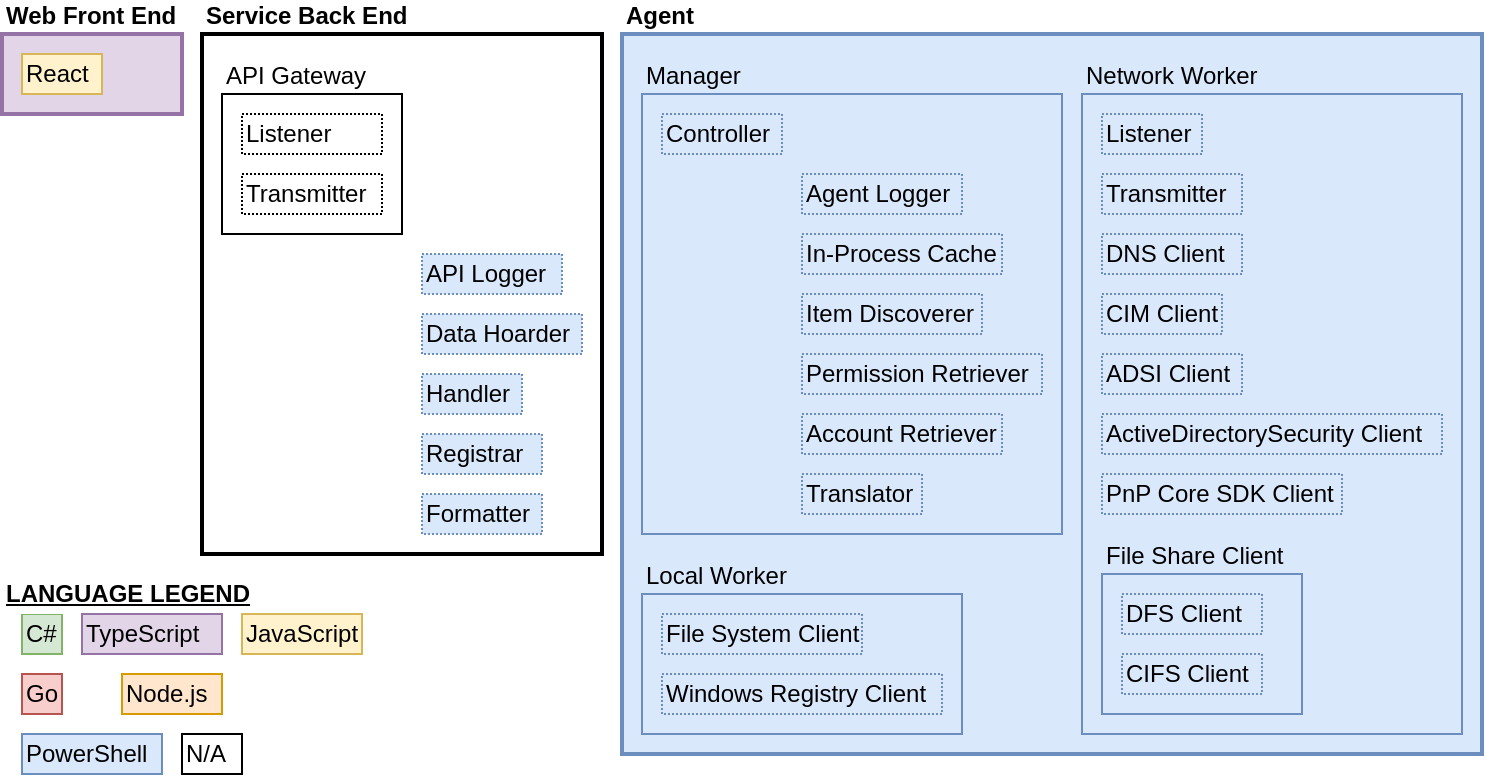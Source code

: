 <mxfile version="26.0.11">
  <diagram name="Page-1" id="bfe91b75-5d2c-26a0-9c1d-138518896778">
    <mxGraphModel dx="1426" dy="755" grid="1" gridSize="10" guides="1" tooltips="1" connect="1" arrows="1" fold="1" page="1" pageScale="1" pageWidth="1100" pageHeight="850" background="none" math="0" shadow="0">
      <root>
        <mxCell id="0" />
        <mxCell id="1" parent="0" />
        <mxCell id="TeKHzLBr8SLi8PSO3Rqj-60" value="Agent" style="rounded=0;whiteSpace=wrap;html=1;align=left;labelPosition=center;verticalLabelPosition=top;verticalAlign=bottom;strokeWidth=2;fontStyle=1;fillColor=#dae8fc;strokeColor=#6c8ebf;" parent="1" vertex="1">
          <mxGeometry x="320" y="30" width="430" height="360" as="geometry" />
        </mxCell>
        <mxCell id="AjgEdxr6FU-6ofKO_puN-23" value="Service Back End" style="rounded=0;whiteSpace=wrap;html=1;align=left;labelPosition=center;verticalLabelPosition=top;verticalAlign=bottom;strokeWidth=2;fontStyle=1;" parent="1" vertex="1">
          <mxGeometry x="110" y="30" width="200" height="260" as="geometry" />
        </mxCell>
        <mxCell id="AjgEdxr6FU-6ofKO_puN-31" value="Formatter" style="rounded=0;whiteSpace=wrap;html=1;align=left;dashed=1;dashPattern=1 1;fillColor=#dae8fc;strokeColor=#6c8ebf;" parent="1" vertex="1">
          <mxGeometry x="220" y="260" width="60" height="20" as="geometry" />
        </mxCell>
        <mxCell id="TeKHzLBr8SLi8PSO3Rqj-1" value="API Logger" style="rounded=0;whiteSpace=wrap;html=1;align=left;dashed=1;dashPattern=1 1;fillColor=#dae8fc;strokeColor=#6c8ebf;" parent="1" vertex="1">
          <mxGeometry x="220" y="140" width="70" height="20" as="geometry" />
        </mxCell>
        <mxCell id="TeKHzLBr8SLi8PSO3Rqj-2" value="Data Hoarder" style="rounded=0;whiteSpace=wrap;html=1;align=left;dashed=1;dashPattern=1 1;fillColor=#dae8fc;strokeColor=#6c8ebf;" parent="1" vertex="1">
          <mxGeometry x="220" y="170" width="80" height="20" as="geometry" />
        </mxCell>
        <mxCell id="TeKHzLBr8SLi8PSO3Rqj-3" value="Handler" style="rounded=0;whiteSpace=wrap;html=1;align=left;dashed=1;dashPattern=1 1;fillColor=#dae8fc;strokeColor=#6c8ebf;" parent="1" vertex="1">
          <mxGeometry x="220" y="200" width="50" height="20" as="geometry" />
        </mxCell>
        <mxCell id="TeKHzLBr8SLi8PSO3Rqj-31" value="Manager" style="rounded=0;whiteSpace=wrap;html=1;align=left;labelPosition=center;verticalLabelPosition=top;verticalAlign=bottom;strokeWidth=1;fillColor=#dae8fc;strokeColor=#6c8ebf;" parent="1" vertex="1">
          <mxGeometry x="330" y="60" width="210" height="220" as="geometry" />
        </mxCell>
        <mxCell id="TeKHzLBr8SLi8PSO3Rqj-32" value="Network Worker" style="rounded=0;whiteSpace=wrap;html=1;align=left;labelPosition=center;verticalLabelPosition=top;verticalAlign=bottom;fillColor=#dae8fc;strokeColor=#6c8ebf;" parent="1" vertex="1">
          <mxGeometry x="550" y="60" width="190" height="320" as="geometry" />
        </mxCell>
        <mxCell id="TeKHzLBr8SLi8PSO3Rqj-34" value="PnP Core SDK&amp;nbsp;&lt;span style=&quot;background-color: transparent; color: light-dark(rgb(0, 0, 0), rgb(255, 255, 255));&quot;&gt;Client&lt;/span&gt;" style="rounded=0;whiteSpace=wrap;html=1;align=left;dashed=1;dashPattern=1 1;fillColor=#dae8fc;strokeColor=#6c8ebf;" parent="1" vertex="1">
          <mxGeometry x="560" y="250" width="120" height="20" as="geometry" />
        </mxCell>
        <mxCell id="TeKHzLBr8SLi8PSO3Rqj-35" value="CIM&amp;nbsp;&lt;span style=&quot;background-color: transparent; color: light-dark(rgb(0, 0, 0), rgb(255, 255, 255));&quot;&gt;Client&lt;/span&gt;" style="rounded=0;whiteSpace=wrap;html=1;align=left;dashed=1;dashPattern=1 1;fillColor=#dae8fc;strokeColor=#6c8ebf;" parent="1" vertex="1">
          <mxGeometry x="560" y="160" width="60" height="20" as="geometry" />
        </mxCell>
        <mxCell id="TeKHzLBr8SLi8PSO3Rqj-36" value="ADSI&amp;nbsp;&lt;span style=&quot;background-color: transparent; color: light-dark(rgb(0, 0, 0), rgb(255, 255, 255));&quot;&gt;Client&lt;/span&gt;" style="rounded=0;whiteSpace=wrap;html=1;align=left;dashed=1;dashPattern=1 1;fillColor=#dae8fc;strokeColor=#6c8ebf;" parent="1" vertex="1">
          <mxGeometry x="560" y="190" width="70" height="20" as="geometry" />
        </mxCell>
        <mxCell id="TeKHzLBr8SLi8PSO3Rqj-37" value="ActiveDirectorySecurity Client" style="rounded=0;whiteSpace=wrap;html=1;align=left;fontStyle=0;dashed=1;dashPattern=1 1;fillColor=#dae8fc;strokeColor=#6c8ebf;" parent="1" vertex="1">
          <mxGeometry x="560" y="220" width="170" height="20" as="geometry" />
        </mxCell>
        <mxCell id="TeKHzLBr8SLi8PSO3Rqj-39" value="Agent Logger" style="rounded=0;whiteSpace=wrap;html=1;align=left;dashed=1;dashPattern=1 1;fillColor=#dae8fc;strokeColor=#6c8ebf;" parent="1" vertex="1">
          <mxGeometry x="410" y="100" width="80" height="20" as="geometry" />
        </mxCell>
        <mxCell id="TeKHzLBr8SLi8PSO3Rqj-41" value="DNS Client" style="rounded=0;whiteSpace=wrap;html=1;align=left;dashed=1;dashPattern=1 1;fillColor=#dae8fc;strokeColor=#6c8ebf;" parent="1" vertex="1">
          <mxGeometry x="560" y="130" width="70" height="20" as="geometry" />
        </mxCell>
        <mxCell id="TeKHzLBr8SLi8PSO3Rqj-42" value="Permission Retriever" style="rounded=0;whiteSpace=wrap;html=1;align=left;dashed=1;dashPattern=1 1;fillColor=#dae8fc;strokeColor=#6c8ebf;" parent="1" vertex="1">
          <mxGeometry x="410" y="190" width="120" height="20" as="geometry" />
        </mxCell>
        <mxCell id="TeKHzLBr8SLi8PSO3Rqj-43" value="Account Retriever" style="rounded=0;whiteSpace=wrap;html=1;align=left;dashed=1;dashPattern=1 1;fillColor=#dae8fc;strokeColor=#6c8ebf;" parent="1" vertex="1">
          <mxGeometry x="410" y="220" width="100" height="20" as="geometry" />
        </mxCell>
        <mxCell id="TeKHzLBr8SLi8PSO3Rqj-44" value="Item Discoverer" style="rounded=0;whiteSpace=wrap;html=1;align=left;dashed=1;dashPattern=1 1;fillColor=#dae8fc;strokeColor=#6c8ebf;" parent="1" vertex="1">
          <mxGeometry x="410" y="160" width="90" height="20" as="geometry" />
        </mxCell>
        <mxCell id="TeKHzLBr8SLi8PSO3Rqj-45" value="Local Worker" style="rounded=0;whiteSpace=wrap;html=1;align=left;labelPosition=center;verticalLabelPosition=top;verticalAlign=bottom;fillColor=#dae8fc;strokeColor=#6c8ebf;" parent="1" vertex="1">
          <mxGeometry x="330" y="310" width="160" height="70" as="geometry" />
        </mxCell>
        <mxCell id="TeKHzLBr8SLi8PSO3Rqj-46" value="File System Client" style="rounded=0;whiteSpace=wrap;html=1;align=left;dashed=1;dashPattern=1 1;fillColor=#dae8fc;strokeColor=#6c8ebf;" parent="1" vertex="1">
          <mxGeometry x="340" y="320" width="100" height="20" as="geometry" />
        </mxCell>
        <mxCell id="TeKHzLBr8SLi8PSO3Rqj-47" value="Windows Registry Client" style="rounded=0;whiteSpace=wrap;html=1;align=left;fontStyle=0;dashed=1;dashPattern=1 1;fillColor=#dae8fc;strokeColor=#6c8ebf;" parent="1" vertex="1">
          <mxGeometry x="340" y="350" width="140" height="20" as="geometry" />
        </mxCell>
        <mxCell id="TeKHzLBr8SLi8PSO3Rqj-48" value="In-Process Cache" style="rounded=0;whiteSpace=wrap;html=1;align=left;dashed=1;dashPattern=1 1;fillColor=#dae8fc;strokeColor=#6c8ebf;" parent="1" vertex="1">
          <mxGeometry x="410" y="130" width="100" height="20" as="geometry" />
        </mxCell>
        <mxCell id="TeKHzLBr8SLi8PSO3Rqj-50" value="Translator" style="rounded=0;whiteSpace=wrap;html=1;align=left;dashed=1;dashPattern=1 1;fillColor=#dae8fc;strokeColor=#6c8ebf;" parent="1" vertex="1">
          <mxGeometry x="410" y="250" width="60" height="20" as="geometry" />
        </mxCell>
        <mxCell id="TeKHzLBr8SLi8PSO3Rqj-51" value="Controller" style="rounded=0;whiteSpace=wrap;html=1;align=left;dashed=1;dashPattern=1 1;fillColor=#dae8fc;strokeColor=#6c8ebf;" parent="1" vertex="1">
          <mxGeometry x="340" y="70" width="60" height="20" as="geometry" />
        </mxCell>
        <mxCell id="TeKHzLBr8SLi8PSO3Rqj-52" value="Listener" style="rounded=0;whiteSpace=wrap;html=1;align=left;dashed=1;dashPattern=1 1;fillColor=#dae8fc;strokeColor=#6c8ebf;" parent="1" vertex="1">
          <mxGeometry x="560" y="70" width="50" height="20" as="geometry" />
        </mxCell>
        <mxCell id="TeKHzLBr8SLi8PSO3Rqj-53" value="Transmitter" style="rounded=0;whiteSpace=wrap;html=1;align=left;dashed=1;dashPattern=1 1;fillColor=#dae8fc;strokeColor=#6c8ebf;" parent="1" vertex="1">
          <mxGeometry x="560" y="100" width="70" height="20" as="geometry" />
        </mxCell>
        <mxCell id="TeKHzLBr8SLi8PSO3Rqj-54" value="Web Front End" style="rounded=0;whiteSpace=wrap;html=1;align=left;labelPosition=center;verticalLabelPosition=top;verticalAlign=bottom;strokeWidth=2;fontStyle=1;fillColor=#e1d5e7;strokeColor=#9673a6;" parent="1" vertex="1">
          <mxGeometry x="10" y="30" width="90" height="40" as="geometry" />
        </mxCell>
        <mxCell id="TeKHzLBr8SLi8PSO3Rqj-58" value="Registrar" style="rounded=0;whiteSpace=wrap;html=1;align=left;dashed=1;dashPattern=1 1;fillColor=#dae8fc;strokeColor=#6c8ebf;" parent="1" vertex="1">
          <mxGeometry x="220" y="230" width="60" height="20" as="geometry" />
        </mxCell>
        <mxCell id="TeKHzLBr8SLi8PSO3Rqj-61" value="Node.js" style="rounded=0;whiteSpace=wrap;html=1;align=left;fillColor=#ffe6cc;strokeColor=#d79b00;" parent="1" vertex="1">
          <mxGeometry x="70" y="350" width="50" height="20" as="geometry" />
        </mxCell>
        <mxCell id="TeKHzLBr8SLi8PSO3Rqj-62" value="Go" style="rounded=0;whiteSpace=wrap;html=1;align=left;fillColor=#f8cecc;strokeColor=#b85450;" parent="1" vertex="1">
          <mxGeometry x="20" y="350" width="20" height="20" as="geometry" />
        </mxCell>
        <mxCell id="TeKHzLBr8SLi8PSO3Rqj-63" value="C#" style="rounded=0;whiteSpace=wrap;html=1;align=left;fillColor=#d5e8d4;strokeColor=#82b366;" parent="1" vertex="1">
          <mxGeometry x="20" y="320" width="20" height="20" as="geometry" />
        </mxCell>
        <mxCell id="TeKHzLBr8SLi8PSO3Rqj-64" value="N/A" style="rounded=0;whiteSpace=wrap;html=1;align=left;" parent="1" vertex="1">
          <mxGeometry x="100" y="380" width="30" height="20" as="geometry" />
        </mxCell>
        <mxCell id="TeKHzLBr8SLi8PSO3Rqj-66" value="LANGUAGE LEGEND" style="rounded=0;whiteSpace=wrap;html=1;align=left;fontStyle=5;strokeColor=none;" parent="1" vertex="1">
          <mxGeometry x="10" y="300" width="130" height="20" as="geometry" />
        </mxCell>
        <mxCell id="TeKHzLBr8SLi8PSO3Rqj-70" value="TypeScript" style="rounded=0;whiteSpace=wrap;html=1;align=left;fillColor=#e1d5e7;strokeColor=#9673a6;" parent="1" vertex="1">
          <mxGeometry x="50" y="320" width="70" height="20" as="geometry" />
        </mxCell>
        <mxCell id="TeKHzLBr8SLi8PSO3Rqj-71" value="React" style="rounded=0;whiteSpace=wrap;html=1;align=left;fillColor=#fff2cc;strokeColor=#d6b656;" parent="1" vertex="1">
          <mxGeometry x="20" y="40" width="40" height="20" as="geometry" />
        </mxCell>
        <mxCell id="TeKHzLBr8SLi8PSO3Rqj-76" value="API Gateway" style="rounded=0;whiteSpace=wrap;html=1;align=left;labelPosition=center;verticalLabelPosition=top;verticalAlign=bottom;" parent="1" vertex="1">
          <mxGeometry x="120" y="60" width="90" height="70" as="geometry" />
        </mxCell>
        <mxCell id="TeKHzLBr8SLi8PSO3Rqj-77" value="Transmitter" style="rounded=0;whiteSpace=wrap;html=1;align=left;dashed=1;dashPattern=1 1;" parent="1" vertex="1">
          <mxGeometry x="130" y="100" width="70" height="20" as="geometry" />
        </mxCell>
        <mxCell id="TeKHzLBr8SLi8PSO3Rqj-78" value="Listener" style="rounded=0;whiteSpace=wrap;html=1;align=left;dashed=1;dashPattern=1 1;" parent="1" vertex="1">
          <mxGeometry x="130" y="70" width="70" height="20" as="geometry" />
        </mxCell>
        <mxCell id="TeKHzLBr8SLi8PSO3Rqj-73" value="File Share Client" style="rounded=0;whiteSpace=wrap;html=1;align=left;labelPosition=center;verticalLabelPosition=top;verticalAlign=bottom;fillColor=#dae8fc;strokeColor=#6c8ebf;" parent="1" vertex="1">
          <mxGeometry x="560" y="300" width="100" height="70" as="geometry" />
        </mxCell>
        <mxCell id="TeKHzLBr8SLi8PSO3Rqj-33" value="CIFS Client" style="rounded=0;whiteSpace=wrap;html=1;align=left;dashed=1;dashPattern=1 1;fillColor=#dae8fc;strokeColor=#6c8ebf;" parent="1" vertex="1">
          <mxGeometry x="570" y="340" width="70" height="20" as="geometry" />
        </mxCell>
        <mxCell id="TeKHzLBr8SLi8PSO3Rqj-74" value="DFS Client" style="rounded=0;whiteSpace=wrap;html=1;align=left;dashed=1;dashPattern=1 1;fillColor=#dae8fc;strokeColor=#6c8ebf;" parent="1" vertex="1">
          <mxGeometry x="570" y="310" width="70" height="20" as="geometry" />
        </mxCell>
        <mxCell id="qUr2L0oiyh-3UfnmQNyu-1" value="PowerShell" style="rounded=0;whiteSpace=wrap;html=1;align=left;fillColor=#dae8fc;strokeColor=#6c8ebf;" parent="1" vertex="1">
          <mxGeometry x="20" y="380" width="70" height="20" as="geometry" />
        </mxCell>
        <mxCell id="Bb1RNmVAspJEbEjhx5MH-1" value="JavaScript" style="rounded=0;whiteSpace=wrap;html=1;align=left;fillColor=#fff2cc;strokeColor=#d6b656;" vertex="1" parent="1">
          <mxGeometry x="130" y="320" width="60" height="20" as="geometry" />
        </mxCell>
      </root>
    </mxGraphModel>
  </diagram>
</mxfile>
